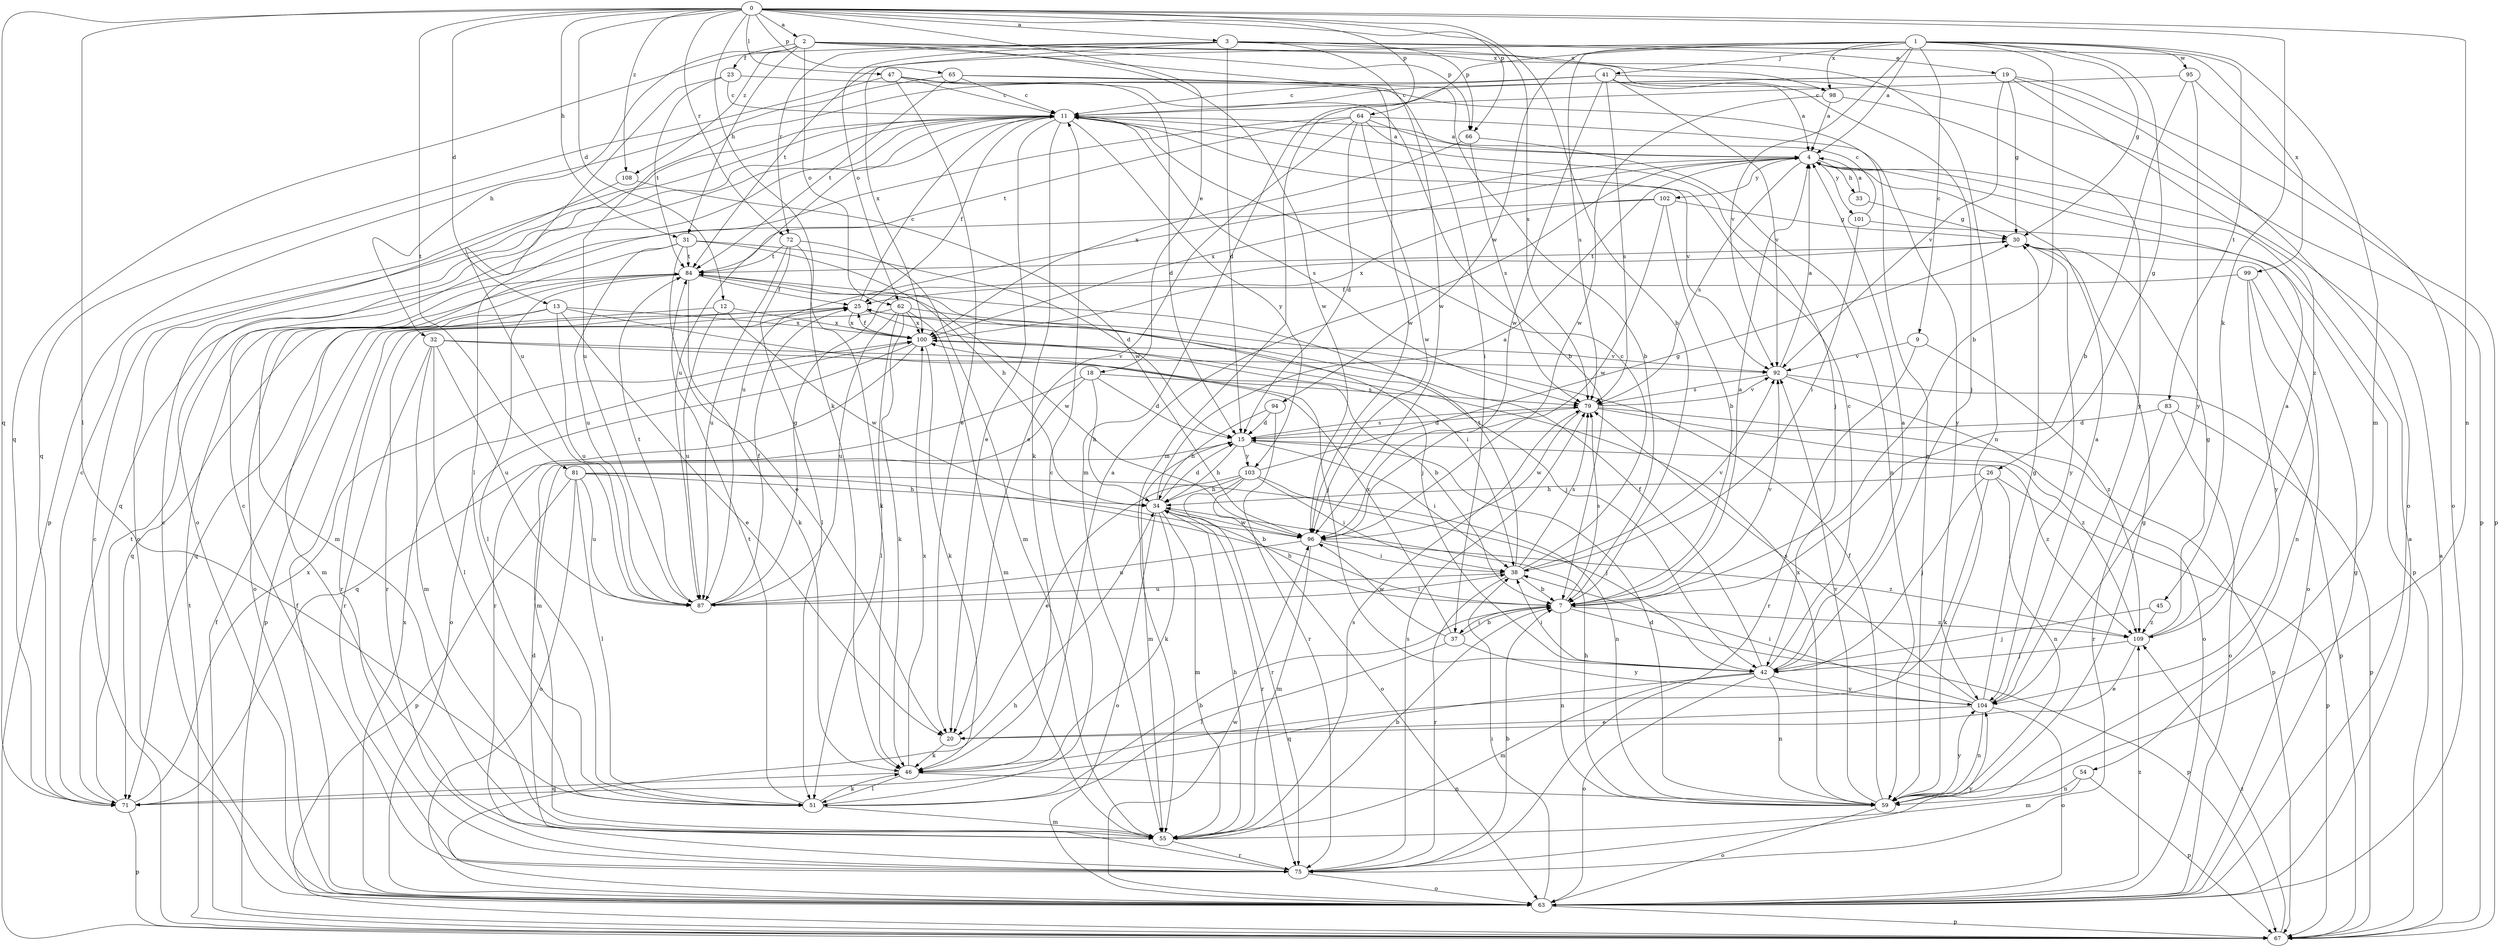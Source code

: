 strict digraph  {
0;
1;
2;
3;
4;
7;
9;
11;
12;
13;
15;
18;
19;
20;
23;
25;
26;
30;
31;
32;
33;
34;
37;
38;
41;
42;
45;
46;
47;
51;
54;
55;
59;
62;
63;
64;
65;
66;
67;
71;
72;
75;
79;
81;
83;
84;
87;
92;
94;
95;
96;
98;
99;
100;
101;
102;
103;
104;
108;
109;
0 -> 2  [label=a];
0 -> 3  [label=a];
0 -> 7  [label=b];
0 -> 12  [label=d];
0 -> 13  [label=d];
0 -> 18  [label=e];
0 -> 31  [label=h];
0 -> 45  [label=k];
0 -> 46  [label=k];
0 -> 47  [label=l];
0 -> 51  [label=l];
0 -> 59  [label=n];
0 -> 64  [label=p];
0 -> 65  [label=p];
0 -> 66  [label=p];
0 -> 71  [label=q];
0 -> 72  [label=r];
0 -> 79  [label=s];
0 -> 81  [label=t];
0 -> 108  [label=z];
1 -> 4  [label=a];
1 -> 7  [label=b];
1 -> 9  [label=c];
1 -> 26  [label=g];
1 -> 30  [label=g];
1 -> 41  [label=j];
1 -> 54  [label=m];
1 -> 55  [label=m];
1 -> 79  [label=s];
1 -> 83  [label=t];
1 -> 84  [label=t];
1 -> 92  [label=v];
1 -> 94  [label=w];
1 -> 95  [label=w];
1 -> 98  [label=x];
2 -> 23  [label=f];
2 -> 31  [label=h];
2 -> 32  [label=h];
2 -> 37  [label=i];
2 -> 59  [label=n];
2 -> 62  [label=o];
2 -> 66  [label=p];
2 -> 96  [label=w];
2 -> 98  [label=x];
2 -> 108  [label=z];
3 -> 15  [label=d];
3 -> 19  [label=e];
3 -> 62  [label=o];
3 -> 66  [label=p];
3 -> 71  [label=q];
3 -> 72  [label=r];
3 -> 96  [label=w];
3 -> 98  [label=x];
3 -> 99  [label=x];
3 -> 100  [label=x];
4 -> 33  [label=h];
4 -> 79  [label=s];
4 -> 87  [label=u];
4 -> 100  [label=x];
4 -> 101  [label=y];
4 -> 102  [label=y];
7 -> 4  [label=a];
7 -> 34  [label=h];
7 -> 37  [label=i];
7 -> 59  [label=n];
7 -> 67  [label=p];
7 -> 79  [label=s];
7 -> 92  [label=v];
7 -> 109  [label=z];
9 -> 75  [label=r];
9 -> 92  [label=v];
9 -> 109  [label=z];
11 -> 4  [label=a];
11 -> 20  [label=e];
11 -> 25  [label=f];
11 -> 46  [label=k];
11 -> 63  [label=o];
11 -> 79  [label=s];
11 -> 87  [label=u];
11 -> 92  [label=v];
11 -> 103  [label=y];
12 -> 71  [label=q];
12 -> 87  [label=u];
12 -> 96  [label=w];
12 -> 100  [label=x];
13 -> 20  [label=e];
13 -> 42  [label=j];
13 -> 55  [label=m];
13 -> 71  [label=q];
13 -> 87  [label=u];
13 -> 100  [label=x];
15 -> 34  [label=h];
15 -> 38  [label=i];
15 -> 55  [label=m];
15 -> 79  [label=s];
15 -> 103  [label=y];
15 -> 109  [label=z];
18 -> 15  [label=d];
18 -> 34  [label=h];
18 -> 55  [label=m];
18 -> 71  [label=q];
18 -> 79  [label=s];
19 -> 11  [label=c];
19 -> 30  [label=g];
19 -> 55  [label=m];
19 -> 63  [label=o];
19 -> 67  [label=p];
19 -> 92  [label=v];
19 -> 109  [label=z];
20 -> 46  [label=k];
23 -> 11  [label=c];
23 -> 59  [label=n];
23 -> 84  [label=t];
23 -> 87  [label=u];
25 -> 11  [label=c];
25 -> 38  [label=i];
25 -> 67  [label=p];
25 -> 75  [label=r];
25 -> 100  [label=x];
26 -> 34  [label=h];
26 -> 42  [label=j];
26 -> 46  [label=k];
26 -> 59  [label=n];
26 -> 67  [label=p];
30 -> 84  [label=t];
30 -> 104  [label=y];
31 -> 15  [label=d];
31 -> 20  [label=e];
31 -> 34  [label=h];
31 -> 55  [label=m];
31 -> 84  [label=t];
31 -> 87  [label=u];
32 -> 7  [label=b];
32 -> 51  [label=l];
32 -> 55  [label=m];
32 -> 75  [label=r];
32 -> 87  [label=u];
32 -> 92  [label=v];
33 -> 4  [label=a];
33 -> 30  [label=g];
34 -> 4  [label=a];
34 -> 15  [label=d];
34 -> 46  [label=k];
34 -> 55  [label=m];
34 -> 63  [label=o];
34 -> 75  [label=r];
34 -> 96  [label=w];
37 -> 7  [label=b];
37 -> 51  [label=l];
37 -> 96  [label=w];
37 -> 100  [label=x];
37 -> 104  [label=y];
38 -> 7  [label=b];
38 -> 11  [label=c];
38 -> 75  [label=r];
38 -> 79  [label=s];
38 -> 84  [label=t];
38 -> 87  [label=u];
38 -> 92  [label=v];
41 -> 4  [label=a];
41 -> 11  [label=c];
41 -> 42  [label=j];
41 -> 67  [label=p];
41 -> 79  [label=s];
41 -> 87  [label=u];
41 -> 92  [label=v];
41 -> 96  [label=w];
42 -> 4  [label=a];
42 -> 11  [label=c];
42 -> 25  [label=f];
42 -> 38  [label=i];
42 -> 55  [label=m];
42 -> 59  [label=n];
42 -> 63  [label=o];
42 -> 71  [label=q];
42 -> 104  [label=y];
45 -> 42  [label=j];
45 -> 109  [label=z];
46 -> 4  [label=a];
46 -> 51  [label=l];
46 -> 59  [label=n];
46 -> 71  [label=q];
46 -> 100  [label=x];
47 -> 7  [label=b];
47 -> 11  [label=c];
47 -> 15  [label=d];
47 -> 20  [label=e];
47 -> 71  [label=q];
51 -> 7  [label=b];
51 -> 11  [label=c];
51 -> 46  [label=k];
51 -> 55  [label=m];
51 -> 84  [label=t];
54 -> 55  [label=m];
54 -> 59  [label=n];
54 -> 67  [label=p];
55 -> 7  [label=b];
55 -> 34  [label=h];
55 -> 75  [label=r];
55 -> 79  [label=s];
59 -> 15  [label=d];
59 -> 25  [label=f];
59 -> 30  [label=g];
59 -> 34  [label=h];
59 -> 63  [label=o];
59 -> 92  [label=v];
59 -> 100  [label=x];
59 -> 104  [label=y];
62 -> 42  [label=j];
62 -> 46  [label=k];
62 -> 51  [label=l];
62 -> 55  [label=m];
62 -> 75  [label=r];
62 -> 87  [label=u];
62 -> 100  [label=x];
63 -> 4  [label=a];
63 -> 11  [label=c];
63 -> 25  [label=f];
63 -> 30  [label=g];
63 -> 34  [label=h];
63 -> 38  [label=i];
63 -> 67  [label=p];
63 -> 96  [label=w];
63 -> 100  [label=x];
63 -> 109  [label=z];
64 -> 4  [label=a];
64 -> 15  [label=d];
64 -> 20  [label=e];
64 -> 42  [label=j];
64 -> 51  [label=l];
64 -> 84  [label=t];
64 -> 96  [label=w];
64 -> 104  [label=y];
65 -> 7  [label=b];
65 -> 11  [label=c];
65 -> 67  [label=p];
65 -> 84  [label=t];
65 -> 96  [label=w];
66 -> 59  [label=n];
66 -> 79  [label=s];
66 -> 100  [label=x];
67 -> 4  [label=a];
67 -> 11  [label=c];
67 -> 25  [label=f];
67 -> 84  [label=t];
67 -> 109  [label=z];
71 -> 11  [label=c];
71 -> 67  [label=p];
71 -> 84  [label=t];
71 -> 100  [label=x];
72 -> 46  [label=k];
72 -> 51  [label=l];
72 -> 55  [label=m];
72 -> 84  [label=t];
72 -> 87  [label=u];
75 -> 7  [label=b];
75 -> 11  [label=c];
75 -> 15  [label=d];
75 -> 63  [label=o];
75 -> 79  [label=s];
75 -> 104  [label=y];
79 -> 15  [label=d];
79 -> 67  [label=p];
79 -> 92  [label=v];
79 -> 96  [label=w];
79 -> 109  [label=z];
81 -> 7  [label=b];
81 -> 34  [label=h];
81 -> 51  [label=l];
81 -> 59  [label=n];
81 -> 63  [label=o];
81 -> 67  [label=p];
81 -> 87  [label=u];
83 -> 15  [label=d];
83 -> 63  [label=o];
83 -> 67  [label=p];
83 -> 75  [label=r];
84 -> 25  [label=f];
84 -> 42  [label=j];
84 -> 46  [label=k];
84 -> 51  [label=l];
84 -> 63  [label=o];
84 -> 96  [label=w];
87 -> 25  [label=f];
87 -> 30  [label=g];
87 -> 38  [label=i];
87 -> 84  [label=t];
92 -> 4  [label=a];
92 -> 63  [label=o];
92 -> 67  [label=p];
92 -> 79  [label=s];
94 -> 15  [label=d];
94 -> 34  [label=h];
94 -> 75  [label=r];
95 -> 7  [label=b];
95 -> 11  [label=c];
95 -> 63  [label=o];
95 -> 104  [label=y];
96 -> 38  [label=i];
96 -> 55  [label=m];
96 -> 87  [label=u];
96 -> 109  [label=z];
98 -> 4  [label=a];
98 -> 96  [label=w];
98 -> 104  [label=y];
99 -> 25  [label=f];
99 -> 59  [label=n];
99 -> 63  [label=o];
99 -> 104  [label=y];
100 -> 25  [label=f];
100 -> 46  [label=k];
100 -> 63  [label=o];
100 -> 75  [label=r];
100 -> 92  [label=v];
101 -> 11  [label=c];
101 -> 38  [label=i];
101 -> 67  [label=p];
102 -> 7  [label=b];
102 -> 30  [label=g];
102 -> 71  [label=q];
102 -> 96  [label=w];
102 -> 100  [label=x];
103 -> 20  [label=e];
103 -> 30  [label=g];
103 -> 34  [label=h];
103 -> 38  [label=i];
103 -> 42  [label=j];
103 -> 63  [label=o];
103 -> 75  [label=r];
104 -> 4  [label=a];
104 -> 20  [label=e];
104 -> 30  [label=g];
104 -> 38  [label=i];
104 -> 59  [label=n];
104 -> 63  [label=o];
104 -> 79  [label=s];
108 -> 63  [label=o];
108 -> 96  [label=w];
109 -> 4  [label=a];
109 -> 20  [label=e];
109 -> 30  [label=g];
109 -> 42  [label=j];
}
